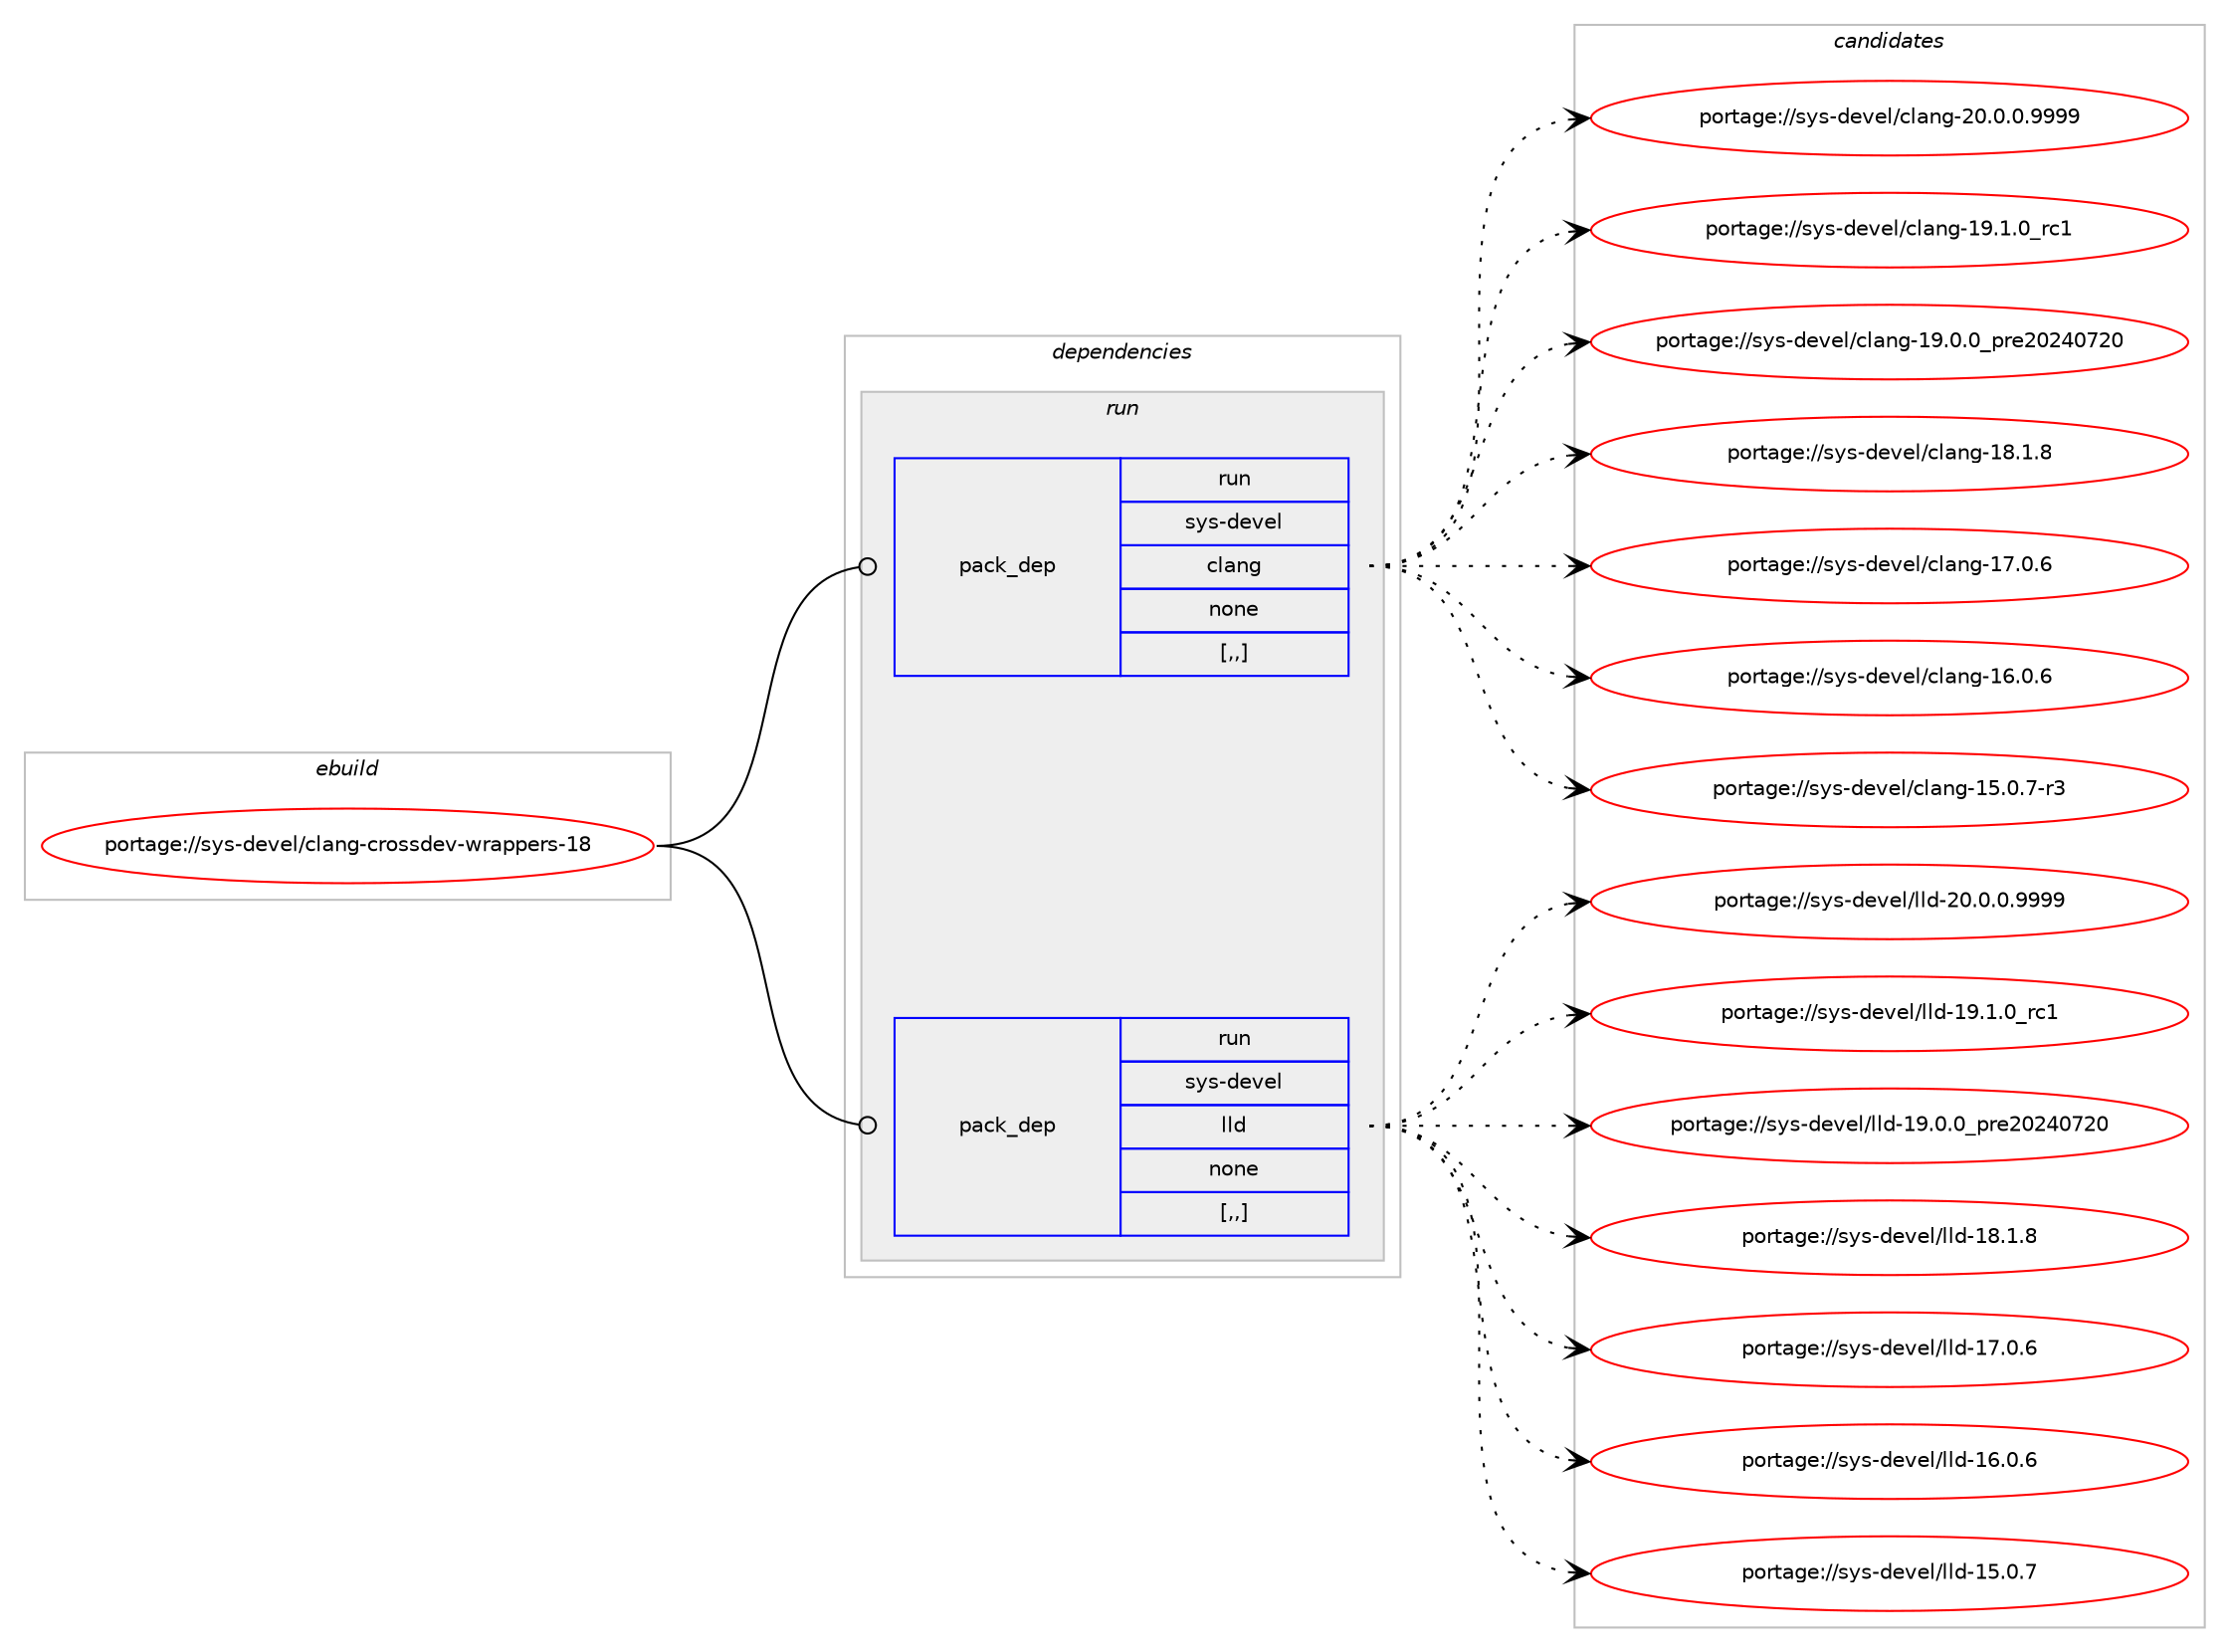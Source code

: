 digraph prolog {

# *************
# Graph options
# *************

newrank=true;
concentrate=true;
compound=true;
graph [rankdir=LR,fontname=Helvetica,fontsize=10,ranksep=1.5];#, ranksep=2.5, nodesep=0.2];
edge  [arrowhead=vee];
node  [fontname=Helvetica,fontsize=10];

# **********
# The ebuild
# **********

subgraph cluster_leftcol {
color=gray;
label=<<i>ebuild</i>>;
id [label="portage://sys-devel/clang-crossdev-wrappers-18", color=red, width=4, href="../sys-devel/clang-crossdev-wrappers-18.svg"];
}

# ****************
# The dependencies
# ****************

subgraph cluster_midcol {
color=gray;
label=<<i>dependencies</i>>;
subgraph cluster_compile {
fillcolor="#eeeeee";
style=filled;
label=<<i>compile</i>>;
}
subgraph cluster_compileandrun {
fillcolor="#eeeeee";
style=filled;
label=<<i>compile and run</i>>;
}
subgraph cluster_run {
fillcolor="#eeeeee";
style=filled;
label=<<i>run</i>>;
subgraph pack314744 {
dependency432756 [label=<<TABLE BORDER="0" CELLBORDER="1" CELLSPACING="0" CELLPADDING="4" WIDTH="220"><TR><TD ROWSPAN="6" CELLPADDING="30">pack_dep</TD></TR><TR><TD WIDTH="110">run</TD></TR><TR><TD>sys-devel</TD></TR><TR><TD>clang</TD></TR><TR><TD>none</TD></TR><TR><TD>[,,]</TD></TR></TABLE>>, shape=none, color=blue];
}
id:e -> dependency432756:w [weight=20,style="solid",arrowhead="odot"];
subgraph pack314745 {
dependency432757 [label=<<TABLE BORDER="0" CELLBORDER="1" CELLSPACING="0" CELLPADDING="4" WIDTH="220"><TR><TD ROWSPAN="6" CELLPADDING="30">pack_dep</TD></TR><TR><TD WIDTH="110">run</TD></TR><TR><TD>sys-devel</TD></TR><TR><TD>lld</TD></TR><TR><TD>none</TD></TR><TR><TD>[,,]</TD></TR></TABLE>>, shape=none, color=blue];
}
id:e -> dependency432757:w [weight=20,style="solid",arrowhead="odot"];
}
}

# **************
# The candidates
# **************

subgraph cluster_choices {
rank=same;
color=gray;
label=<<i>candidates</i>>;

subgraph choice314744 {
color=black;
nodesep=1;
choice11512111545100101118101108479910897110103455048464846484657575757 [label="portage://sys-devel/clang-20.0.0.9999", color=red, width=4,href="../sys-devel/clang-20.0.0.9999.svg"];
choice1151211154510010111810110847991089711010345495746494648951149949 [label="portage://sys-devel/clang-19.1.0_rc1", color=red, width=4,href="../sys-devel/clang-19.1.0_rc1.svg"];
choice1151211154510010111810110847991089711010345495746484648951121141015048505248555048 [label="portage://sys-devel/clang-19.0.0_pre20240720", color=red, width=4,href="../sys-devel/clang-19.0.0_pre20240720.svg"];
choice1151211154510010111810110847991089711010345495646494656 [label="portage://sys-devel/clang-18.1.8", color=red, width=4,href="../sys-devel/clang-18.1.8.svg"];
choice1151211154510010111810110847991089711010345495546484654 [label="portage://sys-devel/clang-17.0.6", color=red, width=4,href="../sys-devel/clang-17.0.6.svg"];
choice1151211154510010111810110847991089711010345495446484654 [label="portage://sys-devel/clang-16.0.6", color=red, width=4,href="../sys-devel/clang-16.0.6.svg"];
choice11512111545100101118101108479910897110103454953464846554511451 [label="portage://sys-devel/clang-15.0.7-r3", color=red, width=4,href="../sys-devel/clang-15.0.7-r3.svg"];
dependency432756:e -> choice11512111545100101118101108479910897110103455048464846484657575757:w [style=dotted,weight="100"];
dependency432756:e -> choice1151211154510010111810110847991089711010345495746494648951149949:w [style=dotted,weight="100"];
dependency432756:e -> choice1151211154510010111810110847991089711010345495746484648951121141015048505248555048:w [style=dotted,weight="100"];
dependency432756:e -> choice1151211154510010111810110847991089711010345495646494656:w [style=dotted,weight="100"];
dependency432756:e -> choice1151211154510010111810110847991089711010345495546484654:w [style=dotted,weight="100"];
dependency432756:e -> choice1151211154510010111810110847991089711010345495446484654:w [style=dotted,weight="100"];
dependency432756:e -> choice11512111545100101118101108479910897110103454953464846554511451:w [style=dotted,weight="100"];
}
subgraph choice314745 {
color=black;
nodesep=1;
choice1151211154510010111810110847108108100455048464846484657575757 [label="portage://sys-devel/lld-20.0.0.9999", color=red, width=4,href="../sys-devel/lld-20.0.0.9999.svg"];
choice115121115451001011181011084710810810045495746494648951149949 [label="portage://sys-devel/lld-19.1.0_rc1", color=red, width=4,href="../sys-devel/lld-19.1.0_rc1.svg"];
choice115121115451001011181011084710810810045495746484648951121141015048505248555048 [label="portage://sys-devel/lld-19.0.0_pre20240720", color=red, width=4,href="../sys-devel/lld-19.0.0_pre20240720.svg"];
choice115121115451001011181011084710810810045495646494656 [label="portage://sys-devel/lld-18.1.8", color=red, width=4,href="../sys-devel/lld-18.1.8.svg"];
choice115121115451001011181011084710810810045495546484654 [label="portage://sys-devel/lld-17.0.6", color=red, width=4,href="../sys-devel/lld-17.0.6.svg"];
choice115121115451001011181011084710810810045495446484654 [label="portage://sys-devel/lld-16.0.6", color=red, width=4,href="../sys-devel/lld-16.0.6.svg"];
choice115121115451001011181011084710810810045495346484655 [label="portage://sys-devel/lld-15.0.7", color=red, width=4,href="../sys-devel/lld-15.0.7.svg"];
dependency432757:e -> choice1151211154510010111810110847108108100455048464846484657575757:w [style=dotted,weight="100"];
dependency432757:e -> choice115121115451001011181011084710810810045495746494648951149949:w [style=dotted,weight="100"];
dependency432757:e -> choice115121115451001011181011084710810810045495746484648951121141015048505248555048:w [style=dotted,weight="100"];
dependency432757:e -> choice115121115451001011181011084710810810045495646494656:w [style=dotted,weight="100"];
dependency432757:e -> choice115121115451001011181011084710810810045495546484654:w [style=dotted,weight="100"];
dependency432757:e -> choice115121115451001011181011084710810810045495446484654:w [style=dotted,weight="100"];
dependency432757:e -> choice115121115451001011181011084710810810045495346484655:w [style=dotted,weight="100"];
}
}

}
